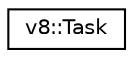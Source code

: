 digraph "Graphical Class Hierarchy"
{
  edge [fontname="Helvetica",fontsize="10",labelfontname="Helvetica",labelfontsize="10"];
  node [fontname="Helvetica",fontsize="10",shape=record];
  rankdir="LR";
  Node1 [label="v8::Task",height=0.2,width=0.4,color="black", fillcolor="white", style="filled",URL="$classv8_1_1Task.html"];
}
